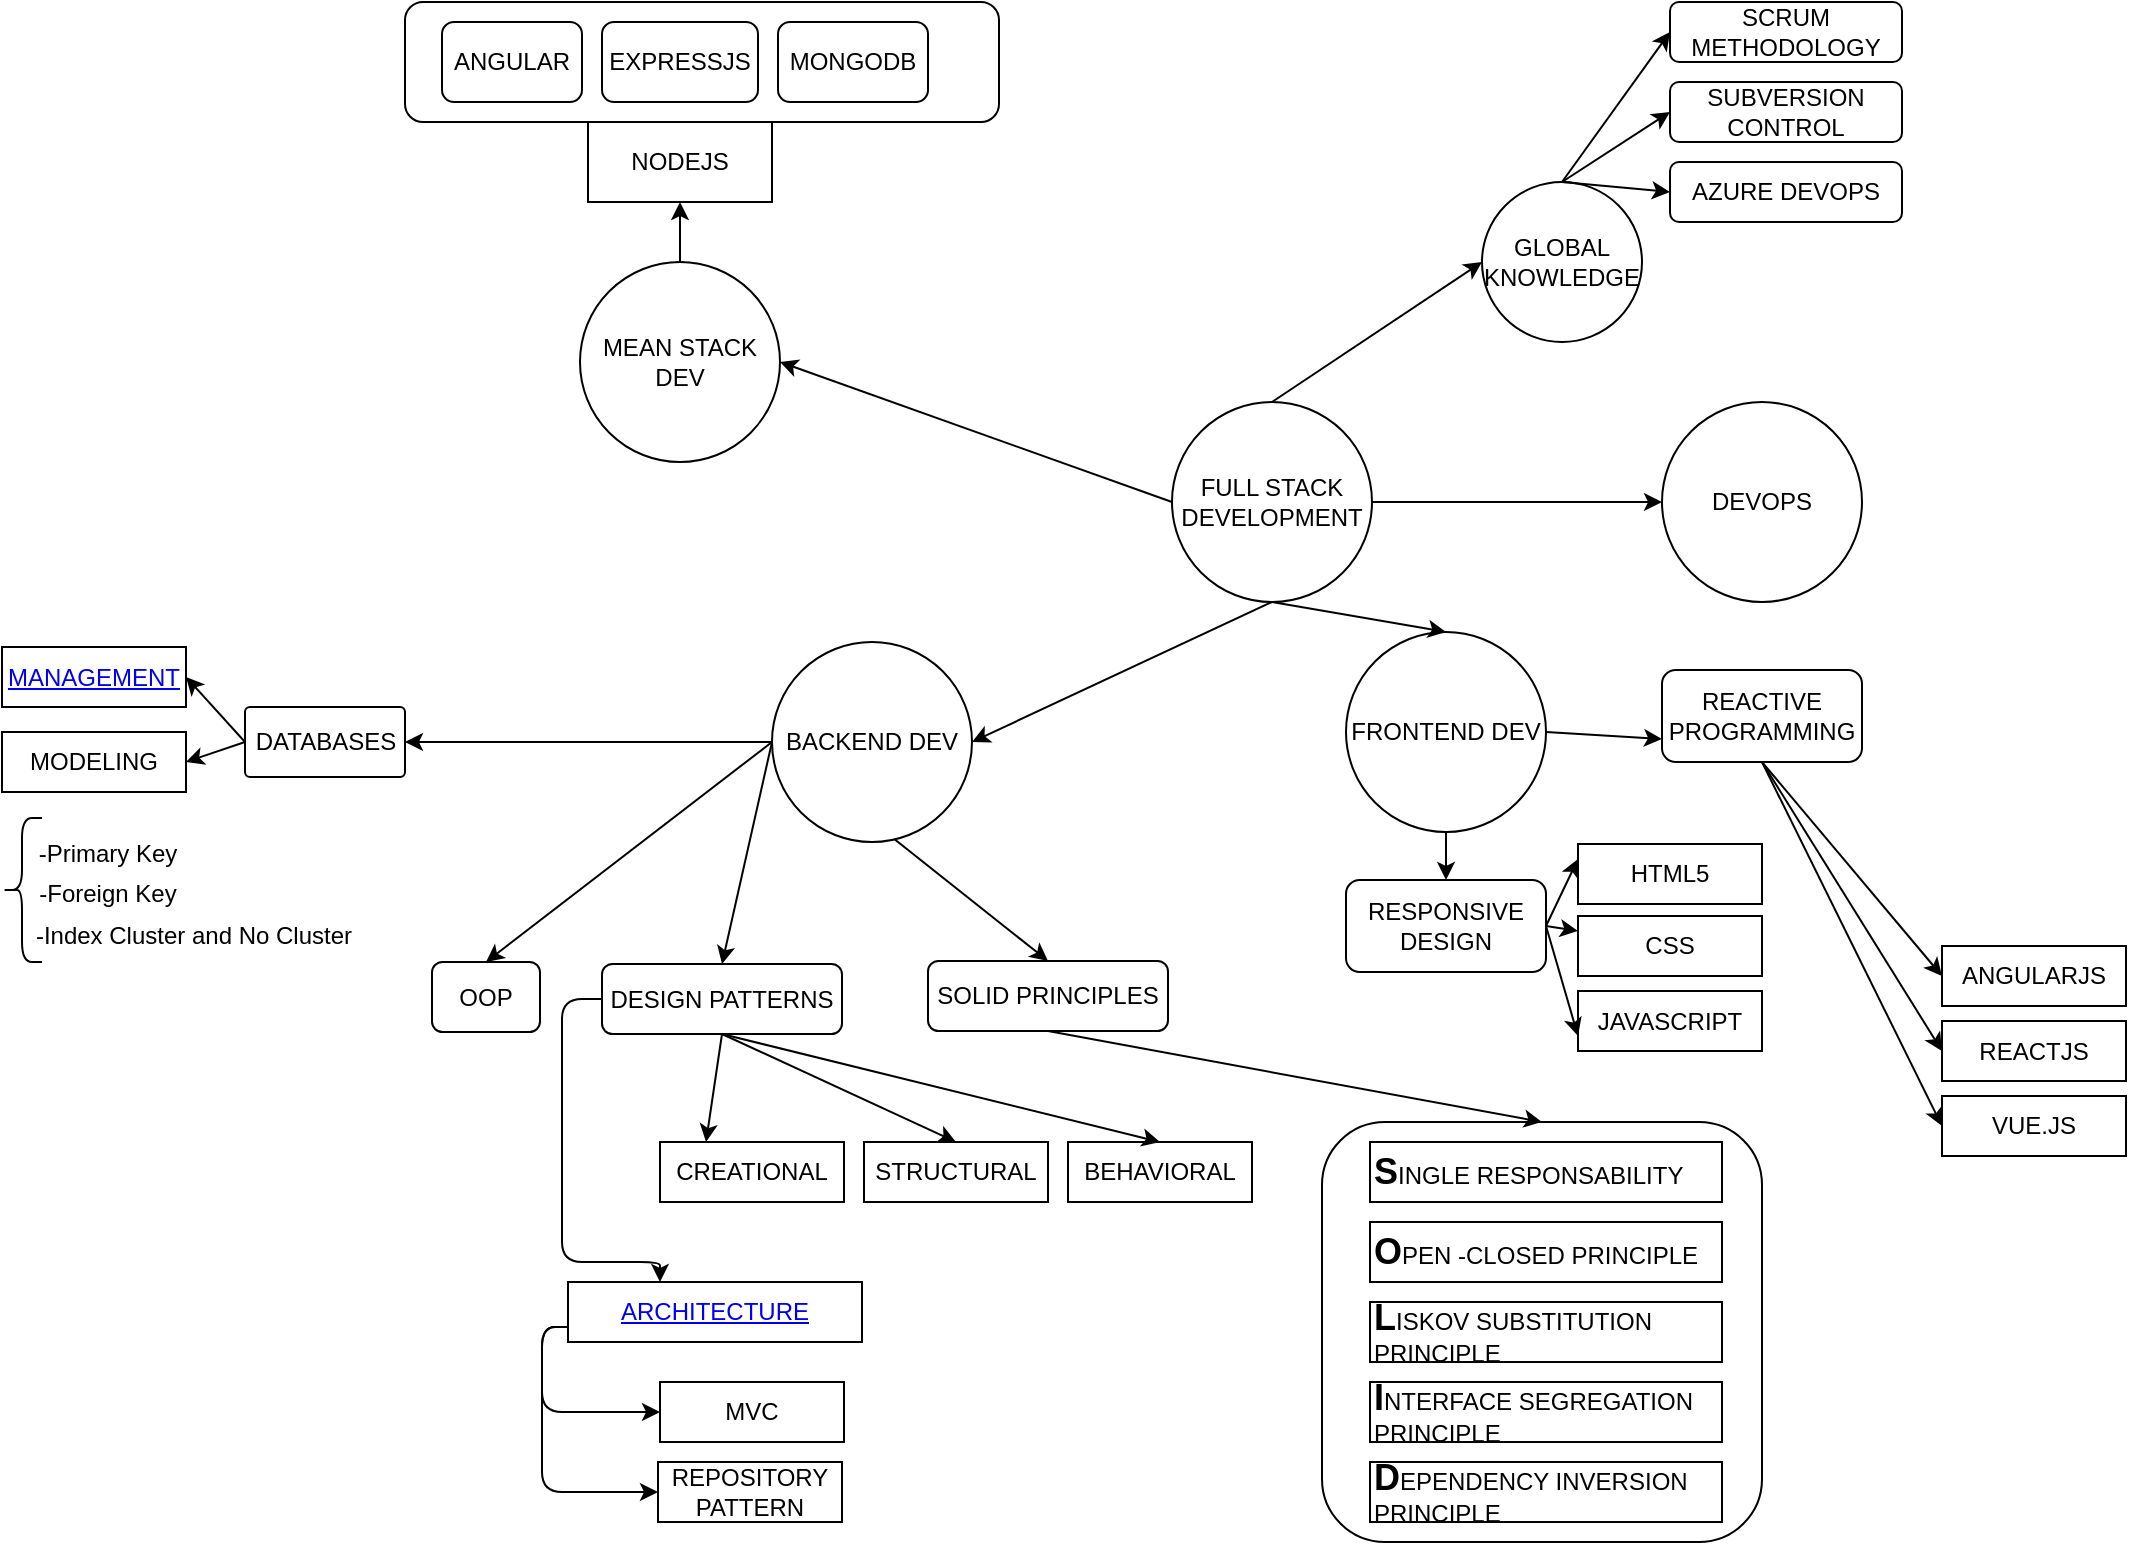 <mxfile version="11.3.0" type="device" pages="1"><diagram id="z3-WAtmKOLRgWlyEKlDg" name="Page-1"><mxGraphModel dx="1601" dy="745" grid="1" gridSize="10" guides="1" tooltips="1" connect="1" arrows="1" fold="1" page="1" pageScale="1" pageWidth="850" pageHeight="1100" math="0" shadow="0"><root><mxCell id="0"/><mxCell id="1" parent="0"/><mxCell id="mQjBrFTNfQmqXaDYFYGM-48" value="" style="rounded=1;whiteSpace=wrap;html=1;align=left;" vertex="1" parent="1"><mxGeometry x="460" y="710" width="220" height="210" as="geometry"/></mxCell><mxCell id="mQjBrFTNfQmqXaDYFYGM-38" value="" style="endArrow=classic;html=1;exitX=0;exitY=0.5;exitDx=0;exitDy=0;entryX=0.5;entryY=0;entryDx=0;entryDy=0;" edge="1" parent="1" source="mQjBrFTNfQmqXaDYFYGM-13" target="mQjBrFTNfQmqXaDYFYGM-37"><mxGeometry width="50" height="50" relative="1" as="geometry"><mxPoint x="400" y="620" as="sourcePoint"/><mxPoint x="450" y="570" as="targetPoint"/></mxGeometry></mxCell><mxCell id="mQjBrFTNfQmqXaDYFYGM-7" value="" style="rounded=1;whiteSpace=wrap;html=1;" vertex="1" parent="1"><mxGeometry x="1.5" y="150" width="297" height="60" as="geometry"/></mxCell><mxCell id="mQjBrFTNfQmqXaDYFYGM-1" value="FULL STACK DEVELOPMENT" style="ellipse;whiteSpace=wrap;html=1;aspect=fixed;" vertex="1" parent="1"><mxGeometry x="385" y="350" width="100" height="100" as="geometry"/></mxCell><mxCell id="mQjBrFTNfQmqXaDYFYGM-2" value="MEAN STACK DEV" style="ellipse;whiteSpace=wrap;html=1;aspect=fixed;" vertex="1" parent="1"><mxGeometry x="89" y="280" width="100" height="100" as="geometry"/></mxCell><mxCell id="mQjBrFTNfQmqXaDYFYGM-3" value="DEVOPS" style="ellipse;whiteSpace=wrap;html=1;aspect=fixed;" vertex="1" parent="1"><mxGeometry x="630" y="350" width="100" height="100" as="geometry"/></mxCell><mxCell id="mQjBrFTNfQmqXaDYFYGM-5" value="EXPRESSJS" style="rounded=1;whiteSpace=wrap;html=1;" vertex="1" parent="1"><mxGeometry x="100" y="160" width="78" height="40" as="geometry"/></mxCell><mxCell id="mQjBrFTNfQmqXaDYFYGM-6" value="MONGODB" style="rounded=1;whiteSpace=wrap;html=1;" vertex="1" parent="1"><mxGeometry x="188" y="160" width="75" height="40" as="geometry"/></mxCell><mxCell id="mQjBrFTNfQmqXaDYFYGM-8" value="ANGULAR" style="rounded=1;whiteSpace=wrap;html=1;" vertex="1" parent="1"><mxGeometry x="20" y="160" width="70" height="40" as="geometry"/></mxCell><mxCell id="mQjBrFTNfQmqXaDYFYGM-9" value="NODEJS" style="rounded=0;whiteSpace=wrap;html=1;" vertex="1" parent="1"><mxGeometry x="93" y="210" width="92" height="40" as="geometry"/></mxCell><mxCell id="mQjBrFTNfQmqXaDYFYGM-11" value="" style="endArrow=classic;html=1;exitX=0.5;exitY=0;exitDx=0;exitDy=0;entryX=0.5;entryY=1;entryDx=0;entryDy=0;" edge="1" parent="1" source="mQjBrFTNfQmqXaDYFYGM-2" target="mQjBrFTNfQmqXaDYFYGM-9"><mxGeometry width="50" height="50" relative="1" as="geometry"><mxPoint x="300" y="320" as="sourcePoint"/><mxPoint x="350" y="270" as="targetPoint"/></mxGeometry></mxCell><mxCell id="mQjBrFTNfQmqXaDYFYGM-12" value="" style="endArrow=classic;html=1;entryX=1;entryY=0.5;entryDx=0;entryDy=0;exitX=0;exitY=0.5;exitDx=0;exitDy=0;" edge="1" parent="1" source="mQjBrFTNfQmqXaDYFYGM-1" target="mQjBrFTNfQmqXaDYFYGM-2"><mxGeometry width="50" height="50" relative="1" as="geometry"><mxPoint x="270" y="480" as="sourcePoint"/><mxPoint x="320" y="430" as="targetPoint"/></mxGeometry></mxCell><mxCell id="mQjBrFTNfQmqXaDYFYGM-13" value="BACKEND DEV" style="ellipse;whiteSpace=wrap;html=1;aspect=fixed;" vertex="1" parent="1"><mxGeometry x="185" y="470" width="100" height="100" as="geometry"/></mxCell><mxCell id="mQjBrFTNfQmqXaDYFYGM-14" value="FRONTEND DEV" style="ellipse;whiteSpace=wrap;html=1;aspect=fixed;" vertex="1" parent="1"><mxGeometry x="472" y="465" width="100" height="100" as="geometry"/></mxCell><mxCell id="mQjBrFTNfQmqXaDYFYGM-15" value="" style="endArrow=classic;html=1;exitX=0.5;exitY=1;exitDx=0;exitDy=0;entryX=1;entryY=0.5;entryDx=0;entryDy=0;" edge="1" parent="1" source="mQjBrFTNfQmqXaDYFYGM-1" target="mQjBrFTNfQmqXaDYFYGM-13"><mxGeometry width="50" height="50" relative="1" as="geometry"><mxPoint x="60" y="450" as="sourcePoint"/><mxPoint x="110" y="400" as="targetPoint"/></mxGeometry></mxCell><mxCell id="mQjBrFTNfQmqXaDYFYGM-16" value="" style="endArrow=classic;html=1;exitX=0.5;exitY=1;exitDx=0;exitDy=0;entryX=0.5;entryY=0;entryDx=0;entryDy=0;" edge="1" parent="1" source="mQjBrFTNfQmqXaDYFYGM-1" target="mQjBrFTNfQmqXaDYFYGM-14"><mxGeometry width="50" height="50" relative="1" as="geometry"><mxPoint x="560" y="540" as="sourcePoint"/><mxPoint x="610" y="490" as="targetPoint"/></mxGeometry></mxCell><mxCell id="mQjBrFTNfQmqXaDYFYGM-18" value="OOP" style="rounded=1;whiteSpace=wrap;html=1;" vertex="1" parent="1"><mxGeometry x="15" y="630" width="54" height="35" as="geometry"/></mxCell><mxCell id="mQjBrFTNfQmqXaDYFYGM-19" value="DESIGN PATTERNS" style="rounded=1;whiteSpace=wrap;html=1;" vertex="1" parent="1"><mxGeometry x="100" y="631" width="120" height="35" as="geometry"/></mxCell><mxCell id="mQjBrFTNfQmqXaDYFYGM-22" value="CREATIONAL" style="rounded=0;whiteSpace=wrap;html=1;" vertex="1" parent="1"><mxGeometry x="129" y="720" width="92" height="30" as="geometry"/></mxCell><mxCell id="mQjBrFTNfQmqXaDYFYGM-23" value="STRUCTURAL" style="rounded=0;whiteSpace=wrap;html=1;" vertex="1" parent="1"><mxGeometry x="231" y="720" width="92" height="30" as="geometry"/></mxCell><mxCell id="mQjBrFTNfQmqXaDYFYGM-24" value="BEHAVIORAL" style="rounded=0;whiteSpace=wrap;html=1;" vertex="1" parent="1"><mxGeometry x="333" y="720" width="92" height="30" as="geometry"/></mxCell><mxCell id="mQjBrFTNfQmqXaDYFYGM-25" value="" style="endArrow=classic;html=1;exitX=0.5;exitY=1;exitDx=0;exitDy=0;entryX=0.25;entryY=0;entryDx=0;entryDy=0;" edge="1" parent="1" source="mQjBrFTNfQmqXaDYFYGM-19" target="mQjBrFTNfQmqXaDYFYGM-22"><mxGeometry width="50" height="50" relative="1" as="geometry"><mxPoint x="200" y="860" as="sourcePoint"/><mxPoint x="250" y="810" as="targetPoint"/></mxGeometry></mxCell><mxCell id="mQjBrFTNfQmqXaDYFYGM-26" value="" style="endArrow=classic;html=1;exitX=0.5;exitY=1;exitDx=0;exitDy=0;entryX=0.5;entryY=0;entryDx=0;entryDy=0;" edge="1" parent="1" source="mQjBrFTNfQmqXaDYFYGM-19" target="mQjBrFTNfQmqXaDYFYGM-23"><mxGeometry width="50" height="50" relative="1" as="geometry"><mxPoint x="310" y="700" as="sourcePoint"/><mxPoint x="360" y="650" as="targetPoint"/></mxGeometry></mxCell><mxCell id="mQjBrFTNfQmqXaDYFYGM-27" value="" style="endArrow=classic;html=1;exitX=0.5;exitY=1;exitDx=0;exitDy=0;entryX=0.5;entryY=0;entryDx=0;entryDy=0;" edge="1" parent="1" source="mQjBrFTNfQmqXaDYFYGM-19" target="mQjBrFTNfQmqXaDYFYGM-24"><mxGeometry width="50" height="50" relative="1" as="geometry"><mxPoint x="330" y="710" as="sourcePoint"/><mxPoint x="380" y="660" as="targetPoint"/></mxGeometry></mxCell><mxCell id="mQjBrFTNfQmqXaDYFYGM-28" value="" style="edgeStyle=segmentEdgeStyle;endArrow=classic;html=1;exitX=0;exitY=0.5;exitDx=0;exitDy=0;" edge="1" parent="1" source="mQjBrFTNfQmqXaDYFYGM-19" target="mQjBrFTNfQmqXaDYFYGM-29"><mxGeometry width="50" height="50" relative="1" as="geometry"><mxPoint x="120" y="920" as="sourcePoint"/><mxPoint x="120" y="780" as="targetPoint"/><Array as="points"><mxPoint x="80" y="648"/><mxPoint x="80" y="780"/><mxPoint x="129" y="780"/></Array></mxGeometry></mxCell><mxCell id="mQjBrFTNfQmqXaDYFYGM-29" value="&lt;a href=&quot;https://medium.com/@maniakhitoccori/los-10-patrones-comunes-de-arquitectura-de-software-d8b9047edf0b&quot;&gt;ARCHITECTURE&lt;/a&gt;" style="rounded=0;whiteSpace=wrap;html=1;" vertex="1" parent="1"><mxGeometry x="83" y="790" width="147" height="30" as="geometry"/></mxCell><mxCell id="mQjBrFTNfQmqXaDYFYGM-30" value="MVC" style="rounded=0;whiteSpace=wrap;html=1;" vertex="1" parent="1"><mxGeometry x="129" y="840" width="92" height="30" as="geometry"/></mxCell><mxCell id="mQjBrFTNfQmqXaDYFYGM-31" value="REPOSITORY PATTERN" style="rounded=0;whiteSpace=wrap;html=1;" vertex="1" parent="1"><mxGeometry x="128" y="880" width="92" height="30" as="geometry"/></mxCell><mxCell id="mQjBrFTNfQmqXaDYFYGM-33" value="" style="endArrow=classic;html=1;exitX=0;exitY=0.5;exitDx=0;exitDy=0;entryX=0.5;entryY=0;entryDx=0;entryDy=0;" edge="1" parent="1" source="mQjBrFTNfQmqXaDYFYGM-13" target="mQjBrFTNfQmqXaDYFYGM-18"><mxGeometry width="50" height="50" relative="1" as="geometry"><mxPoint x="60" y="500" as="sourcePoint"/><mxPoint x="110" y="450" as="targetPoint"/></mxGeometry></mxCell><mxCell id="mQjBrFTNfQmqXaDYFYGM-34" value="" style="endArrow=classic;html=1;exitX=0;exitY=0.5;exitDx=0;exitDy=0;entryX=0.5;entryY=0;entryDx=0;entryDy=0;" edge="1" parent="1" source="mQjBrFTNfQmqXaDYFYGM-13" target="mQjBrFTNfQmqXaDYFYGM-19"><mxGeometry width="50" height="50" relative="1" as="geometry"><mxPoint x="30" y="500" as="sourcePoint"/><mxPoint x="80" y="450" as="targetPoint"/></mxGeometry></mxCell><mxCell id="mQjBrFTNfQmqXaDYFYGM-35" value="" style="edgeStyle=elbowEdgeStyle;elbow=horizontal;endArrow=classic;html=1;exitX=0;exitY=0.75;exitDx=0;exitDy=0;entryX=0;entryY=0.5;entryDx=0;entryDy=0;" edge="1" parent="1" source="mQjBrFTNfQmqXaDYFYGM-29" target="mQjBrFTNfQmqXaDYFYGM-30"><mxGeometry width="50" height="50" relative="1" as="geometry"><mxPoint x="30" y="890" as="sourcePoint"/><mxPoint x="80" y="840" as="targetPoint"/><Array as="points"><mxPoint x="70" y="840"/></Array></mxGeometry></mxCell><mxCell id="mQjBrFTNfQmqXaDYFYGM-36" value="" style="edgeStyle=elbowEdgeStyle;elbow=horizontal;endArrow=classic;html=1;exitX=0;exitY=0.75;exitDx=0;exitDy=0;entryX=0;entryY=0.5;entryDx=0;entryDy=0;" edge="1" parent="1" source="mQjBrFTNfQmqXaDYFYGM-29" target="mQjBrFTNfQmqXaDYFYGM-31"><mxGeometry width="50" height="50" relative="1" as="geometry"><mxPoint x="20" y="920" as="sourcePoint"/><mxPoint x="70" y="870" as="targetPoint"/><Array as="points"><mxPoint x="70" y="850"/></Array></mxGeometry></mxCell><mxCell id="mQjBrFTNfQmqXaDYFYGM-37" value="SOLID PRINCIPLES" style="rounded=1;whiteSpace=wrap;html=1;" vertex="1" parent="1"><mxGeometry x="263" y="629.5" width="120" height="35" as="geometry"/></mxCell><mxCell id="mQjBrFTNfQmqXaDYFYGM-39" value="&lt;b&gt;&lt;font style=&quot;font-size: 18px&quot;&gt;S&lt;/font&gt;&lt;/b&gt;INGLE RESPONSABILITY" style="rounded=0;whiteSpace=wrap;html=1;align=left;" vertex="1" parent="1"><mxGeometry x="484" y="720" width="176" height="30" as="geometry"/></mxCell><mxCell id="mQjBrFTNfQmqXaDYFYGM-43" value="&lt;b&gt;&lt;font style=&quot;font-size: 18px&quot;&gt;O&lt;/font&gt;&lt;/b&gt;PEN -CLOSED PRINCIPLE" style="rounded=0;whiteSpace=wrap;html=1;align=left;" vertex="1" parent="1"><mxGeometry x="484" y="760" width="176" height="30" as="geometry"/></mxCell><mxCell id="mQjBrFTNfQmqXaDYFYGM-44" value="&lt;span style=&quot;font-size: 18px&quot;&gt;&lt;b&gt;L&lt;/b&gt;&lt;/span&gt;ISKOV SUBSTITUTION PRINCIPLE" style="rounded=0;whiteSpace=wrap;html=1;align=left;" vertex="1" parent="1"><mxGeometry x="484" y="800" width="176" height="30" as="geometry"/></mxCell><mxCell id="mQjBrFTNfQmqXaDYFYGM-45" value="&lt;span style=&quot;font-size: 18px&quot;&gt;&lt;b&gt;I&lt;/b&gt;&lt;/span&gt;NTERFACE SEGREGATION PRINCIPLE" style="rounded=0;whiteSpace=wrap;html=1;align=left;" vertex="1" parent="1"><mxGeometry x="484" y="840" width="176" height="30" as="geometry"/></mxCell><mxCell id="mQjBrFTNfQmqXaDYFYGM-46" value="&lt;span style=&quot;font-size: 18px&quot;&gt;&lt;b&gt;D&lt;/b&gt;&lt;/span&gt;EPENDENCY INVERSION PRINCIPLE" style="rounded=0;whiteSpace=wrap;html=1;align=left;" vertex="1" parent="1"><mxGeometry x="484" y="880" width="176" height="30" as="geometry"/></mxCell><mxCell id="mQjBrFTNfQmqXaDYFYGM-49" value="" style="endArrow=classic;html=1;exitX=0.5;exitY=1;exitDx=0;exitDy=0;entryX=0.5;entryY=0;entryDx=0;entryDy=0;" edge="1" parent="1" source="mQjBrFTNfQmqXaDYFYGM-37" target="mQjBrFTNfQmqXaDYFYGM-48"><mxGeometry width="50" height="50" relative="1" as="geometry"><mxPoint x="500" y="670" as="sourcePoint"/><mxPoint x="550" y="620" as="targetPoint"/></mxGeometry></mxCell><mxCell id="mQjBrFTNfQmqXaDYFYGM-51" value="DATABASES" style="rounded=1;whiteSpace=wrap;html=1;arcSize=7;" vertex="1" parent="1"><mxGeometry x="-78.5" y="502.5" width="80" height="35" as="geometry"/></mxCell><mxCell id="mQjBrFTNfQmqXaDYFYGM-52" value="" style="endArrow=classic;html=1;exitX=0;exitY=0.5;exitDx=0;exitDy=0;entryX=1;entryY=0.5;entryDx=0;entryDy=0;" edge="1" parent="1" source="mQjBrFTNfQmqXaDYFYGM-13" target="mQjBrFTNfQmqXaDYFYGM-51"><mxGeometry width="50" height="50" relative="1" as="geometry"><mxPoint x="110" y="470" as="sourcePoint"/><mxPoint x="160" y="420" as="targetPoint"/></mxGeometry></mxCell><mxCell id="mQjBrFTNfQmqXaDYFYGM-53" value="&lt;a href=&quot;https://www.geeksforgeeks.org/sql-ddl-dql-dml-dcl-tcl-commands/&quot;&gt;MANAGEMENT&lt;/a&gt;" style="rounded=0;whiteSpace=wrap;html=1;" vertex="1" parent="1"><mxGeometry x="-200" y="472.5" width="92" height="30" as="geometry"/></mxCell><mxCell id="mQjBrFTNfQmqXaDYFYGM-54" value="MODELING" style="rounded=0;whiteSpace=wrap;html=1;" vertex="1" parent="1"><mxGeometry x="-200" y="515" width="92" height="30" as="geometry"/></mxCell><mxCell id="mQjBrFTNfQmqXaDYFYGM-55" value="" style="endArrow=classic;html=1;exitX=0;exitY=0.5;exitDx=0;exitDy=0;entryX=1;entryY=0.5;entryDx=0;entryDy=0;" edge="1" parent="1" source="mQjBrFTNfQmqXaDYFYGM-51" target="mQjBrFTNfQmqXaDYFYGM-53"><mxGeometry width="50" height="50" relative="1" as="geometry"><mxPoint x="-160" y="680" as="sourcePoint"/><mxPoint x="-110" y="630" as="targetPoint"/></mxGeometry></mxCell><mxCell id="mQjBrFTNfQmqXaDYFYGM-56" value="" style="endArrow=classic;html=1;exitX=0;exitY=0.5;exitDx=0;exitDy=0;entryX=1;entryY=0.5;entryDx=0;entryDy=0;" edge="1" parent="1" source="mQjBrFTNfQmqXaDYFYGM-51" target="mQjBrFTNfQmqXaDYFYGM-54"><mxGeometry width="50" height="50" relative="1" as="geometry"><mxPoint x="-120" y="720" as="sourcePoint"/><mxPoint x="-70" y="670" as="targetPoint"/></mxGeometry></mxCell><mxCell id="mQjBrFTNfQmqXaDYFYGM-57" value="" style="shape=curlyBracket;whiteSpace=wrap;html=1;rounded=1;align=left;" vertex="1" parent="1"><mxGeometry x="-200" y="558" width="20" height="72" as="geometry"/></mxCell><mxCell id="mQjBrFTNfQmqXaDYFYGM-58" value="-Primary Key" style="text;html=1;strokeColor=none;fillColor=none;align=center;verticalAlign=middle;whiteSpace=wrap;rounded=0;" vertex="1" parent="1"><mxGeometry x="-189" y="566" width="84" height="20" as="geometry"/></mxCell><mxCell id="mQjBrFTNfQmqXaDYFYGM-59" value="-Foreign Key" style="text;html=1;strokeColor=none;fillColor=none;align=center;verticalAlign=middle;whiteSpace=wrap;rounded=0;" vertex="1" parent="1"><mxGeometry x="-189" y="586" width="84" height="20" as="geometry"/></mxCell><mxCell id="mQjBrFTNfQmqXaDYFYGM-60" value="-Index Cluster and No Cluster" style="text;html=1;strokeColor=none;fillColor=none;align=center;verticalAlign=middle;whiteSpace=wrap;rounded=0;" vertex="1" parent="1"><mxGeometry x="-189" y="607" width="170" height="20" as="geometry"/></mxCell><mxCell id="mQjBrFTNfQmqXaDYFYGM-62" value="REACTIVE PROGRAMMING" style="rounded=1;whiteSpace=wrap;html=1;align=center;" vertex="1" parent="1"><mxGeometry x="630" y="484" width="100" height="46" as="geometry"/></mxCell><mxCell id="mQjBrFTNfQmqXaDYFYGM-63" value="" style="endArrow=classic;html=1;exitX=1;exitY=0.5;exitDx=0;exitDy=0;entryX=0;entryY=0.75;entryDx=0;entryDy=0;" edge="1" parent="1" source="mQjBrFTNfQmqXaDYFYGM-14" target="mQjBrFTNfQmqXaDYFYGM-62"><mxGeometry width="50" height="50" relative="1" as="geometry"><mxPoint x="730" y="700" as="sourcePoint"/><mxPoint x="780" y="650" as="targetPoint"/></mxGeometry></mxCell><mxCell id="mQjBrFTNfQmqXaDYFYGM-64" value="ANGULARJS" style="rounded=0;whiteSpace=wrap;html=1;" vertex="1" parent="1"><mxGeometry x="770" y="622" width="92" height="30" as="geometry"/></mxCell><mxCell id="mQjBrFTNfQmqXaDYFYGM-65" value="REACTJS" style="rounded=0;whiteSpace=wrap;html=1;" vertex="1" parent="1"><mxGeometry x="770" y="659.5" width="92" height="30" as="geometry"/></mxCell><mxCell id="mQjBrFTNfQmqXaDYFYGM-66" value="VUE.JS" style="rounded=0;whiteSpace=wrap;html=1;" vertex="1" parent="1"><mxGeometry x="770" y="697" width="92" height="30" as="geometry"/></mxCell><mxCell id="mQjBrFTNfQmqXaDYFYGM-67" value="" style="endArrow=classic;html=1;exitX=0.5;exitY=1;exitDx=0;exitDy=0;entryX=0;entryY=0.5;entryDx=0;entryDy=0;" edge="1" parent="1" source="mQjBrFTNfQmqXaDYFYGM-62" target="mQjBrFTNfQmqXaDYFYGM-64"><mxGeometry width="50" height="50" relative="1" as="geometry"><mxPoint x="670" y="650" as="sourcePoint"/><mxPoint x="720" y="600" as="targetPoint"/></mxGeometry></mxCell><mxCell id="mQjBrFTNfQmqXaDYFYGM-70" value="" style="endArrow=classic;html=1;exitX=0.5;exitY=1;exitDx=0;exitDy=0;entryX=0;entryY=0.5;entryDx=0;entryDy=0;" edge="1" parent="1" source="mQjBrFTNfQmqXaDYFYGM-62" target="mQjBrFTNfQmqXaDYFYGM-65"><mxGeometry width="50" height="50" relative="1" as="geometry"><mxPoint x="700" y="670" as="sourcePoint"/><mxPoint x="750" y="620" as="targetPoint"/></mxGeometry></mxCell><mxCell id="mQjBrFTNfQmqXaDYFYGM-71" value="" style="endArrow=classic;html=1;exitX=0.5;exitY=1;exitDx=0;exitDy=0;entryX=0;entryY=0.5;entryDx=0;entryDy=0;" edge="1" parent="1" source="mQjBrFTNfQmqXaDYFYGM-62" target="mQjBrFTNfQmqXaDYFYGM-66"><mxGeometry width="50" height="50" relative="1" as="geometry"><mxPoint x="650" y="690" as="sourcePoint"/><mxPoint x="700" y="640" as="targetPoint"/></mxGeometry></mxCell><mxCell id="mQjBrFTNfQmqXaDYFYGM-72" value="RESPONSIVE DESIGN" style="rounded=1;whiteSpace=wrap;html=1;align=center;" vertex="1" parent="1"><mxGeometry x="472" y="589" width="100" height="46" as="geometry"/></mxCell><mxCell id="mQjBrFTNfQmqXaDYFYGM-73" value="" style="endArrow=classic;html=1;exitX=0.5;exitY=1;exitDx=0;exitDy=0;" edge="1" parent="1" source="mQjBrFTNfQmqXaDYFYGM-14" target="mQjBrFTNfQmqXaDYFYGM-72"><mxGeometry width="50" height="50" relative="1" as="geometry"><mxPoint x="670" y="680" as="sourcePoint"/><mxPoint x="720" y="630" as="targetPoint"/></mxGeometry></mxCell><mxCell id="mQjBrFTNfQmqXaDYFYGM-74" value="HTML5" style="rounded=0;whiteSpace=wrap;html=1;" vertex="1" parent="1"><mxGeometry x="588" y="571" width="92" height="30" as="geometry"/></mxCell><mxCell id="mQjBrFTNfQmqXaDYFYGM-75" value="CSS" style="rounded=0;whiteSpace=wrap;html=1;" vertex="1" parent="1"><mxGeometry x="588" y="607" width="92" height="30" as="geometry"/></mxCell><mxCell id="mQjBrFTNfQmqXaDYFYGM-76" value="JAVASCRIPT" style="rounded=0;whiteSpace=wrap;html=1;" vertex="1" parent="1"><mxGeometry x="588" y="644.5" width="92" height="30" as="geometry"/></mxCell><mxCell id="mQjBrFTNfQmqXaDYFYGM-77" value="" style="endArrow=classic;html=1;exitX=1;exitY=0.5;exitDx=0;exitDy=0;entryX=0;entryY=0.75;entryDx=0;entryDy=0;" edge="1" parent="1" source="mQjBrFTNfQmqXaDYFYGM-72" target="mQjBrFTNfQmqXaDYFYGM-76"><mxGeometry width="50" height="50" relative="1" as="geometry"><mxPoint x="800" y="810" as="sourcePoint"/><mxPoint x="850" y="760" as="targetPoint"/></mxGeometry></mxCell><mxCell id="mQjBrFTNfQmqXaDYFYGM-78" value="" style="endArrow=classic;html=1;exitX=1;exitY=0.5;exitDx=0;exitDy=0;entryX=0;entryY=0.25;entryDx=0;entryDy=0;" edge="1" parent="1" source="mQjBrFTNfQmqXaDYFYGM-72" target="mQjBrFTNfQmqXaDYFYGM-75"><mxGeometry width="50" height="50" relative="1" as="geometry"><mxPoint x="790" y="810" as="sourcePoint"/><mxPoint x="840" y="760" as="targetPoint"/></mxGeometry></mxCell><mxCell id="mQjBrFTNfQmqXaDYFYGM-79" value="" style="endArrow=classic;html=1;exitX=1;exitY=0.5;exitDx=0;exitDy=0;entryX=0;entryY=0.25;entryDx=0;entryDy=0;" edge="1" parent="1" source="mQjBrFTNfQmqXaDYFYGM-72" target="mQjBrFTNfQmqXaDYFYGM-74"><mxGeometry width="50" height="50" relative="1" as="geometry"><mxPoint x="780" y="840" as="sourcePoint"/><mxPoint x="830" y="790" as="targetPoint"/></mxGeometry></mxCell><mxCell id="mQjBrFTNfQmqXaDYFYGM-80" value="" style="endArrow=classic;html=1;exitX=1;exitY=0.5;exitDx=0;exitDy=0;" edge="1" parent="1" source="mQjBrFTNfQmqXaDYFYGM-1" target="mQjBrFTNfQmqXaDYFYGM-3"><mxGeometry width="50" height="50" relative="1" as="geometry"><mxPoint x="830" y="440" as="sourcePoint"/><mxPoint x="880" y="390" as="targetPoint"/></mxGeometry></mxCell><mxCell id="mQjBrFTNfQmqXaDYFYGM-84" value="GLOBAL KNOWLEDGE" style="ellipse;whiteSpace=wrap;html=1;aspect=fixed;align=center;" vertex="1" parent="1"><mxGeometry x="540" y="240" width="80" height="80" as="geometry"/></mxCell><mxCell id="mQjBrFTNfQmqXaDYFYGM-85" value="" style="endArrow=classic;html=1;exitX=0.5;exitY=0;exitDx=0;exitDy=0;entryX=0;entryY=0.5;entryDx=0;entryDy=0;" edge="1" parent="1" source="mQjBrFTNfQmqXaDYFYGM-1" target="mQjBrFTNfQmqXaDYFYGM-84"><mxGeometry width="50" height="50" relative="1" as="geometry"><mxPoint x="390" y="320" as="sourcePoint"/><mxPoint x="440" y="270" as="targetPoint"/></mxGeometry></mxCell><mxCell id="mQjBrFTNfQmqXaDYFYGM-86" value="SCRUM METHODOLOGY" style="rounded=1;whiteSpace=wrap;html=1;align=center;" vertex="1" parent="1"><mxGeometry x="634" y="150" width="116" height="30" as="geometry"/></mxCell><mxCell id="mQjBrFTNfQmqXaDYFYGM-87" value="SUBVERSION CONTROL" style="rounded=1;whiteSpace=wrap;html=1;align=center;" vertex="1" parent="1"><mxGeometry x="634" y="190" width="116" height="30" as="geometry"/></mxCell><mxCell id="mQjBrFTNfQmqXaDYFYGM-88" value="" style="endArrow=classic;html=1;exitX=0.5;exitY=0;exitDx=0;exitDy=0;entryX=0;entryY=0.5;entryDx=0;entryDy=0;" edge="1" parent="1" source="mQjBrFTNfQmqXaDYFYGM-84" target="mQjBrFTNfQmqXaDYFYGM-86"><mxGeometry width="50" height="50" relative="1" as="geometry"><mxPoint x="710" y="340" as="sourcePoint"/><mxPoint x="760" y="290" as="targetPoint"/></mxGeometry></mxCell><mxCell id="mQjBrFTNfQmqXaDYFYGM-89" value="" style="endArrow=classic;html=1;exitX=0.5;exitY=0;exitDx=0;exitDy=0;entryX=0;entryY=0.5;entryDx=0;entryDy=0;" edge="1" parent="1" source="mQjBrFTNfQmqXaDYFYGM-84" target="mQjBrFTNfQmqXaDYFYGM-87"><mxGeometry width="50" height="50" relative="1" as="geometry"><mxPoint x="730" y="350" as="sourcePoint"/><mxPoint x="780" y="300" as="targetPoint"/></mxGeometry></mxCell><mxCell id="mQjBrFTNfQmqXaDYFYGM-90" value="AZURE DEVOPS" style="rounded=1;whiteSpace=wrap;html=1;align=center;" vertex="1" parent="1"><mxGeometry x="634" y="230" width="116" height="30" as="geometry"/></mxCell><mxCell id="mQjBrFTNfQmqXaDYFYGM-91" value="" style="endArrow=classic;html=1;exitX=0.5;exitY=0;exitDx=0;exitDy=0;entryX=0;entryY=0.5;entryDx=0;entryDy=0;" edge="1" parent="1" source="mQjBrFTNfQmqXaDYFYGM-84" target="mQjBrFTNfQmqXaDYFYGM-90"><mxGeometry width="50" height="50" relative="1" as="geometry"><mxPoint x="700" y="340" as="sourcePoint"/><mxPoint x="750" y="290" as="targetPoint"/></mxGeometry></mxCell></root></mxGraphModel></diagram></mxfile>